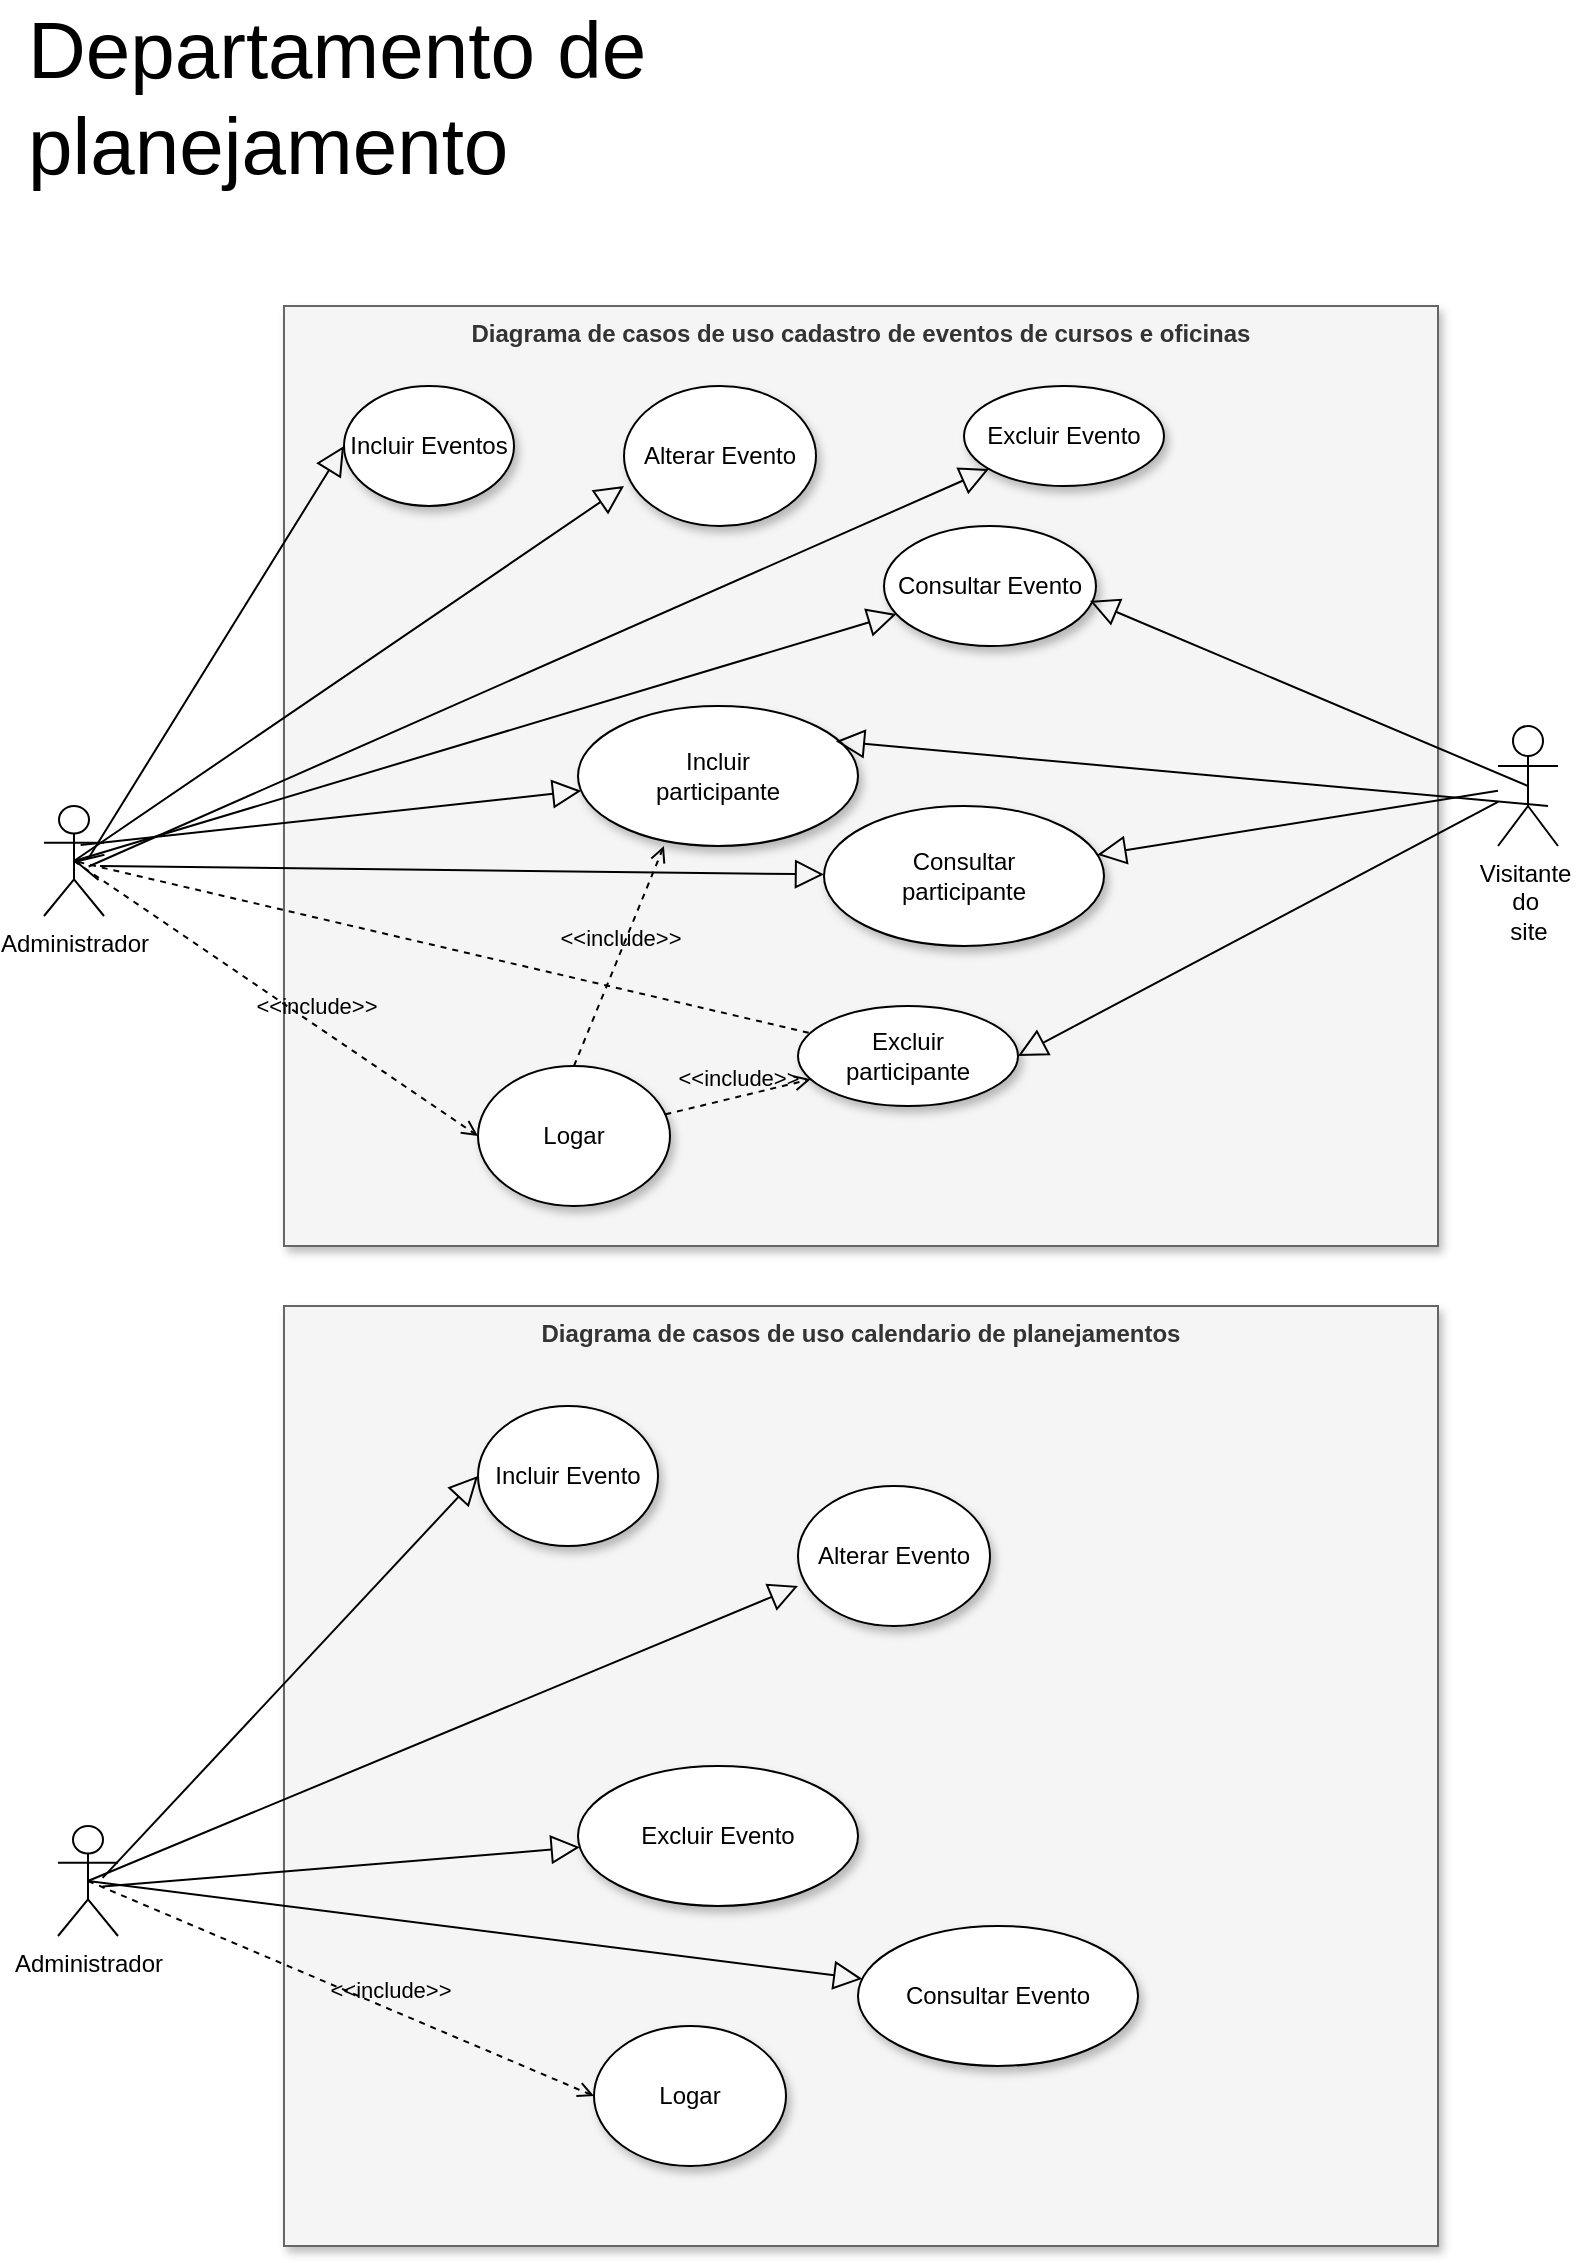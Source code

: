 <mxfile version="21.1.2" type="github">
  <diagram name="Página-1" id="rkHG6nmuOjkpt8-TUzvK">
    <mxGraphModel dx="1034" dy="477" grid="1" gridSize="10" guides="1" tooltips="1" connect="1" arrows="1" fold="1" page="1" pageScale="1" pageWidth="827" pageHeight="1169" math="0" shadow="0">
      <root>
        <mxCell id="0" />
        <mxCell id="1" parent="0" />
        <mxCell id="QimY8xbkl2on-bAjsN7t-3" value="Departamento de planejamento" style="text;html=1;strokeColor=none;fillColor=none;align=left;verticalAlign=middle;whiteSpace=wrap;rounded=0;fontSize=40;" parent="1" vertex="1">
          <mxGeometry x="20" y="20" width="430" height="90" as="geometry" />
        </mxCell>
        <mxCell id="IfJ1QCMbeDYxTQooLl67-13" value="Diagrama de casos de uso calendario de planejamentos" style="shape=rect;html=1;verticalAlign=top;fontStyle=1;whiteSpace=wrap;align=center;fillColor=#f5f5f5;fontColor=#333333;strokeColor=#666666;shadow=1;" parent="1" vertex="1">
          <mxGeometry x="150" y="670" width="577" height="470" as="geometry" />
        </mxCell>
        <mxCell id="IfJ1QCMbeDYxTQooLl67-19" value="Incluir Evento" style="ellipse;whiteSpace=wrap;html=1;shadow=1;" parent="1" vertex="1">
          <mxGeometry x="247" y="720" width="90" height="70" as="geometry" />
        </mxCell>
        <mxCell id="IfJ1QCMbeDYxTQooLl67-20" value="Administrador" style="shape=umlActor;html=1;verticalLabelPosition=bottom;verticalAlign=top;align=center;" parent="1" vertex="1">
          <mxGeometry x="37" y="930" width="30" height="55" as="geometry" />
        </mxCell>
        <mxCell id="IfJ1QCMbeDYxTQooLl67-21" value="" style="edgeStyle=none;html=1;endArrow=block;endFill=0;endSize=12;verticalAlign=bottom;rounded=0;entryX=0;entryY=0.5;entryDx=0;entryDy=0;exitX=0.744;exitY=0.472;exitDx=0;exitDy=0;exitPerimeter=0;" parent="1" source="IfJ1QCMbeDYxTQooLl67-20" target="IfJ1QCMbeDYxTQooLl67-19" edge="1">
          <mxGeometry width="160" relative="1" as="geometry">
            <mxPoint x="117" y="835" as="sourcePoint" />
            <mxPoint x="277" y="835" as="targetPoint" />
          </mxGeometry>
        </mxCell>
        <mxCell id="IfJ1QCMbeDYxTQooLl67-22" value="Alterar Evento" style="ellipse;whiteSpace=wrap;html=1;shadow=1;" parent="1" vertex="1">
          <mxGeometry x="407" y="760" width="96" height="70" as="geometry" />
        </mxCell>
        <mxCell id="IfJ1QCMbeDYxTQooLl67-23" value="Excluir Evento" style="ellipse;whiteSpace=wrap;html=1;shadow=1;" parent="1" vertex="1">
          <mxGeometry x="297" y="900" width="140" height="70" as="geometry" />
        </mxCell>
        <mxCell id="IfJ1QCMbeDYxTQooLl67-24" value="" style="edgeStyle=none;html=1;endArrow=block;endFill=0;endSize=12;verticalAlign=bottom;rounded=0;entryX=0;entryY=0.714;entryDx=0;entryDy=0;entryPerimeter=0;exitX=0.5;exitY=0.5;exitDx=0;exitDy=0;exitPerimeter=0;" parent="1" source="IfJ1QCMbeDYxTQooLl67-20" target="IfJ1QCMbeDYxTQooLl67-22" edge="1">
          <mxGeometry width="160" relative="1" as="geometry">
            <mxPoint x="127" y="914.5" as="sourcePoint" />
            <mxPoint x="287" y="914.5" as="targetPoint" />
          </mxGeometry>
        </mxCell>
        <mxCell id="IfJ1QCMbeDYxTQooLl67-25" value="" style="edgeStyle=none;html=1;endArrow=block;endFill=0;endSize=12;verticalAlign=bottom;rounded=0;exitX=0.744;exitY=0.55;exitDx=0;exitDy=0;exitPerimeter=0;" parent="1" source="IfJ1QCMbeDYxTQooLl67-20" target="IfJ1QCMbeDYxTQooLl67-23" edge="1">
          <mxGeometry width="160" relative="1" as="geometry">
            <mxPoint x="137" y="984.5" as="sourcePoint" />
            <mxPoint x="357" y="945" as="targetPoint" />
          </mxGeometry>
        </mxCell>
        <mxCell id="IfJ1QCMbeDYxTQooLl67-27" value="Consultar Evento" style="ellipse;whiteSpace=wrap;html=1;shadow=1;" parent="1" vertex="1">
          <mxGeometry x="437" y="980" width="140" height="70" as="geometry" />
        </mxCell>
        <mxCell id="IfJ1QCMbeDYxTQooLl67-28" value="" style="edgeStyle=none;html=1;endArrow=block;endFill=0;endSize=12;verticalAlign=bottom;rounded=0;exitX=0.5;exitY=0.5;exitDx=0;exitDy=0;exitPerimeter=0;" parent="1" source="IfJ1QCMbeDYxTQooLl67-20" target="IfJ1QCMbeDYxTQooLl67-27" edge="1">
          <mxGeometry width="160" relative="1" as="geometry">
            <mxPoint x="77" y="925" as="sourcePoint" />
            <mxPoint x="397" y="940" as="targetPoint" />
          </mxGeometry>
        </mxCell>
        <mxCell id="IfJ1QCMbeDYxTQooLl67-29" value="Logar" style="ellipse;whiteSpace=wrap;html=1;shadow=1;" parent="1" vertex="1">
          <mxGeometry x="305" y="1030" width="96" height="70" as="geometry" />
        </mxCell>
        <mxCell id="IfJ1QCMbeDYxTQooLl67-30" value="&amp;lt;&amp;lt;include&amp;gt;&amp;gt;" style="edgeStyle=none;html=1;endArrow=open;verticalAlign=bottom;dashed=1;labelBackgroundColor=none;rounded=0;exitX=0.5;exitY=0.5;exitDx=0;exitDy=0;exitPerimeter=0;entryX=0;entryY=0.5;entryDx=0;entryDy=0;" parent="1" source="IfJ1QCMbeDYxTQooLl67-20" target="IfJ1QCMbeDYxTQooLl67-29" edge="1">
          <mxGeometry x="0.191" y="2" width="160" relative="1" as="geometry">
            <mxPoint x="127" y="1075" as="sourcePoint" />
            <mxPoint x="287" y="1075" as="targetPoint" />
            <mxPoint y="1" as="offset" />
          </mxGeometry>
        </mxCell>
        <mxCell id="GPzcTo9WPQccJl07pG5u-1" value="Diagrama de casos de uso cadastro de eventos de cursos e oficinas" style="shape=rect;html=1;verticalAlign=top;fontStyle=1;whiteSpace=wrap;align=center;fillColor=#f5f5f5;fontColor=#333333;strokeColor=#666666;shadow=1;" vertex="1" parent="1">
          <mxGeometry x="150" y="170" width="577" height="470" as="geometry" />
        </mxCell>
        <mxCell id="GPzcTo9WPQccJl07pG5u-2" value="Incluir Eventos" style="ellipse;whiteSpace=wrap;html=1;shadow=1;" vertex="1" parent="1">
          <mxGeometry x="180" y="210" width="85" height="60" as="geometry" />
        </mxCell>
        <mxCell id="GPzcTo9WPQccJl07pG5u-3" value="Administrador" style="shape=umlActor;html=1;verticalLabelPosition=bottom;verticalAlign=top;align=center;" vertex="1" parent="1">
          <mxGeometry x="30" y="420" width="30" height="55" as="geometry" />
        </mxCell>
        <mxCell id="GPzcTo9WPQccJl07pG5u-4" value="" style="edgeStyle=none;html=1;endArrow=block;endFill=0;endSize=12;verticalAlign=bottom;rounded=0;entryX=0;entryY=0.5;entryDx=0;entryDy=0;exitX=0.744;exitY=0.472;exitDx=0;exitDy=0;exitPerimeter=0;" edge="1" parent="1" source="GPzcTo9WPQccJl07pG5u-3" target="GPzcTo9WPQccJl07pG5u-2">
          <mxGeometry width="160" relative="1" as="geometry">
            <mxPoint x="117" y="335" as="sourcePoint" />
            <mxPoint x="277" y="335" as="targetPoint" />
          </mxGeometry>
        </mxCell>
        <mxCell id="GPzcTo9WPQccJl07pG5u-6" value="Excluir Evento" style="ellipse;whiteSpace=wrap;html=1;shadow=1;" vertex="1" parent="1">
          <mxGeometry x="490" y="210" width="100" height="50" as="geometry" />
        </mxCell>
        <mxCell id="GPzcTo9WPQccJl07pG5u-7" value="" style="edgeStyle=none;html=1;endArrow=block;endFill=0;endSize=12;verticalAlign=bottom;rounded=0;entryX=0;entryY=0.714;entryDx=0;entryDy=0;entryPerimeter=0;exitX=0.5;exitY=0.5;exitDx=0;exitDy=0;exitPerimeter=0;" edge="1" parent="1" source="GPzcTo9WPQccJl07pG5u-3" target="GPzcTo9WPQccJl07pG5u-5">
          <mxGeometry width="160" relative="1" as="geometry">
            <mxPoint x="127" y="414.5" as="sourcePoint" />
            <mxPoint x="287" y="414.5" as="targetPoint" />
          </mxGeometry>
        </mxCell>
        <mxCell id="GPzcTo9WPQccJl07pG5u-8" value="" style="edgeStyle=none;html=1;endArrow=block;endFill=0;endSize=12;verticalAlign=bottom;rounded=0;exitX=0.744;exitY=0.55;exitDx=0;exitDy=0;exitPerimeter=0;" edge="1" parent="1" source="GPzcTo9WPQccJl07pG5u-3" target="GPzcTo9WPQccJl07pG5u-6">
          <mxGeometry width="160" relative="1" as="geometry">
            <mxPoint x="137" y="484.5" as="sourcePoint" />
            <mxPoint x="357" y="445" as="targetPoint" />
          </mxGeometry>
        </mxCell>
        <mxCell id="GPzcTo9WPQccJl07pG5u-9" value="Consultar Evento" style="ellipse;whiteSpace=wrap;html=1;shadow=1;" vertex="1" parent="1">
          <mxGeometry x="450" y="280" width="106" height="60" as="geometry" />
        </mxCell>
        <mxCell id="GPzcTo9WPQccJl07pG5u-10" value="" style="edgeStyle=none;html=1;endArrow=block;endFill=0;endSize=12;verticalAlign=bottom;rounded=0;exitX=0.5;exitY=0.5;exitDx=0;exitDy=0;exitPerimeter=0;" edge="1" parent="1" source="GPzcTo9WPQccJl07pG5u-3" target="GPzcTo9WPQccJl07pG5u-9">
          <mxGeometry width="160" relative="1" as="geometry">
            <mxPoint x="77" y="425" as="sourcePoint" />
            <mxPoint x="397" y="440" as="targetPoint" />
          </mxGeometry>
        </mxCell>
        <mxCell id="GPzcTo9WPQccJl07pG5u-11" value="Logar" style="ellipse;whiteSpace=wrap;html=1;shadow=1;" vertex="1" parent="1">
          <mxGeometry x="247" y="550" width="96" height="70" as="geometry" />
        </mxCell>
        <mxCell id="GPzcTo9WPQccJl07pG5u-12" value="&amp;lt;&amp;lt;include&amp;gt;&amp;gt;" style="edgeStyle=none;html=1;endArrow=open;verticalAlign=bottom;dashed=1;labelBackgroundColor=none;rounded=0;exitX=0.5;exitY=0.5;exitDx=0;exitDy=0;exitPerimeter=0;entryX=0;entryY=0.5;entryDx=0;entryDy=0;" edge="1" parent="1" source="GPzcTo9WPQccJl07pG5u-3" target="GPzcTo9WPQccJl07pG5u-11">
          <mxGeometry x="0.191" y="1" width="160" relative="1" as="geometry">
            <mxPoint x="127" y="575" as="sourcePoint" />
            <mxPoint x="287" y="575" as="targetPoint" />
            <mxPoint as="offset" />
          </mxGeometry>
        </mxCell>
        <mxCell id="GPzcTo9WPQccJl07pG5u-13" value="Visitante&amp;nbsp;&lt;br&gt;do&amp;nbsp;&lt;br&gt;site" style="shape=umlActor;verticalLabelPosition=bottom;verticalAlign=top;html=1;outlineConnect=0;" vertex="1" parent="1">
          <mxGeometry x="757" y="380" width="30" height="60" as="geometry" />
        </mxCell>
        <mxCell id="GPzcTo9WPQccJl07pG5u-17" value="" style="edgeStyle=none;html=1;endArrow=block;endFill=0;endSize=12;verticalAlign=bottom;rounded=0;entryX=0.971;entryY=0.623;entryDx=0;entryDy=0;entryPerimeter=0;exitX=0.5;exitY=0.5;exitDx=0;exitDy=0;exitPerimeter=0;" edge="1" parent="1" source="GPzcTo9WPQccJl07pG5u-13" target="GPzcTo9WPQccJl07pG5u-9">
          <mxGeometry width="160" relative="1" as="geometry">
            <mxPoint x="480" y="250" as="sourcePoint" />
            <mxPoint x="640" y="250" as="targetPoint" />
          </mxGeometry>
        </mxCell>
        <mxCell id="GPzcTo9WPQccJl07pG5u-5" value="Alterar Evento" style="ellipse;whiteSpace=wrap;html=1;shadow=1;" vertex="1" parent="1">
          <mxGeometry x="320" y="210" width="96" height="70" as="geometry" />
        </mxCell>
        <mxCell id="GPzcTo9WPQccJl07pG5u-19" value="Incluir &lt;br&gt;participante" style="ellipse;whiteSpace=wrap;html=1;shadow=1;" vertex="1" parent="1">
          <mxGeometry x="297" y="370" width="140" height="70" as="geometry" />
        </mxCell>
        <mxCell id="GPzcTo9WPQccJl07pG5u-20" value="Consultar&lt;br&gt;participante" style="ellipse;whiteSpace=wrap;html=1;shadow=1;" vertex="1" parent="1">
          <mxGeometry x="420" y="420" width="140" height="70" as="geometry" />
        </mxCell>
        <mxCell id="GPzcTo9WPQccJl07pG5u-21" value="Excluir&lt;br&gt;participante" style="ellipse;whiteSpace=wrap;html=1;shadow=1;" vertex="1" parent="1">
          <mxGeometry x="407" y="520" width="110" height="50" as="geometry" />
        </mxCell>
        <mxCell id="GPzcTo9WPQccJl07pG5u-22" value="" style="edgeStyle=none;html=1;endArrow=block;endFill=0;endSize=12;verticalAlign=bottom;rounded=0;entryX=0.921;entryY=0.252;entryDx=0;entryDy=0;entryPerimeter=0;exitX=0.5;exitY=0.5;exitDx=0;exitDy=0;exitPerimeter=0;" edge="1" parent="1" target="GPzcTo9WPQccJl07pG5u-19">
          <mxGeometry width="160" relative="1" as="geometry">
            <mxPoint x="782" y="420" as="sourcePoint" />
            <mxPoint x="563" y="357" as="targetPoint" />
          </mxGeometry>
        </mxCell>
        <mxCell id="GPzcTo9WPQccJl07pG5u-23" value="" style="edgeStyle=none;html=1;endArrow=block;endFill=0;endSize=12;verticalAlign=bottom;rounded=0;" edge="1" parent="1" source="GPzcTo9WPQccJl07pG5u-13" target="GPzcTo9WPQccJl07pG5u-20">
          <mxGeometry width="160" relative="1" as="geometry">
            <mxPoint x="792" y="430" as="sourcePoint" />
            <mxPoint x="436" y="418" as="targetPoint" />
          </mxGeometry>
        </mxCell>
        <mxCell id="GPzcTo9WPQccJl07pG5u-24" value="" style="edgeStyle=none;html=1;endArrow=block;endFill=0;endSize=12;verticalAlign=bottom;rounded=0;entryX=1;entryY=0.5;entryDx=0;entryDy=0;" edge="1" parent="1" source="GPzcTo9WPQccJl07pG5u-13" target="GPzcTo9WPQccJl07pG5u-21">
          <mxGeometry width="160" relative="1" as="geometry">
            <mxPoint x="660" y="500" as="sourcePoint" />
            <mxPoint x="490" y="527" as="targetPoint" />
          </mxGeometry>
        </mxCell>
        <mxCell id="GPzcTo9WPQccJl07pG5u-25" value="" style="edgeStyle=none;html=1;endArrow=none;endFill=0;endSize=12;verticalAlign=bottom;rounded=1;exitX=0.5;exitY=0.5;exitDx=0;exitDy=0;exitPerimeter=0;labelBackgroundColor=none;startArrow=open;startSize=12;dashed=1;" edge="1" parent="1" source="GPzcTo9WPQccJl07pG5u-3" target="GPzcTo9WPQccJl07pG5u-21">
          <mxGeometry width="160" relative="1" as="geometry">
            <mxPoint x="60" y="450" as="sourcePoint" />
            <mxPoint x="465" y="362" as="targetPoint" />
          </mxGeometry>
        </mxCell>
        <mxCell id="GPzcTo9WPQccJl07pG5u-28" value="" style="edgeStyle=none;html=1;endArrow=block;endFill=0;endSize=12;verticalAlign=bottom;rounded=0;exitX=0.611;exitY=0.355;exitDx=0;exitDy=0;exitPerimeter=0;" edge="1" parent="1" source="GPzcTo9WPQccJl07pG5u-3" target="GPzcTo9WPQccJl07pG5u-19">
          <mxGeometry width="160" relative="1" as="geometry">
            <mxPoint x="40" y="430" as="sourcePoint" />
            <mxPoint x="387" y="523" as="targetPoint" />
          </mxGeometry>
        </mxCell>
        <mxCell id="GPzcTo9WPQccJl07pG5u-30" value="" style="edgeStyle=none;html=1;endArrow=block;endFill=0;endSize=12;verticalAlign=bottom;rounded=0;exitX=0.611;exitY=0.355;exitDx=0;exitDy=0;exitPerimeter=0;" edge="1" parent="1" target="GPzcTo9WPQccJl07pG5u-20">
          <mxGeometry width="160" relative="1" as="geometry">
            <mxPoint x="58" y="450" as="sourcePoint" />
            <mxPoint x="311" y="406" as="targetPoint" />
          </mxGeometry>
        </mxCell>
        <mxCell id="GPzcTo9WPQccJl07pG5u-35" value="&amp;lt;&amp;lt;include&amp;gt;&amp;gt;" style="edgeStyle=none;html=1;endArrow=open;verticalAlign=bottom;dashed=1;labelBackgroundColor=none;rounded=0;" edge="1" parent="1" source="GPzcTo9WPQccJl07pG5u-11" target="GPzcTo9WPQccJl07pG5u-21">
          <mxGeometry width="160" relative="1" as="geometry">
            <mxPoint x="200" y="520" as="sourcePoint" />
            <mxPoint x="360" y="520" as="targetPoint" />
          </mxGeometry>
        </mxCell>
        <mxCell id="GPzcTo9WPQccJl07pG5u-38" value="&amp;lt;&amp;lt;include&amp;gt;&amp;gt;" style="edgeStyle=none;html=1;endArrow=open;verticalAlign=bottom;dashed=1;labelBackgroundColor=none;rounded=0;exitX=0.5;exitY=0;exitDx=0;exitDy=0;entryX=0.307;entryY=1;entryDx=0;entryDy=0;entryPerimeter=0;" edge="1" parent="1" source="GPzcTo9WPQccJl07pG5u-11" target="GPzcTo9WPQccJl07pG5u-19">
          <mxGeometry width="160" relative="1" as="geometry">
            <mxPoint x="256" y="520" as="sourcePoint" />
            <mxPoint x="340" y="490" as="targetPoint" />
          </mxGeometry>
        </mxCell>
      </root>
    </mxGraphModel>
  </diagram>
</mxfile>
